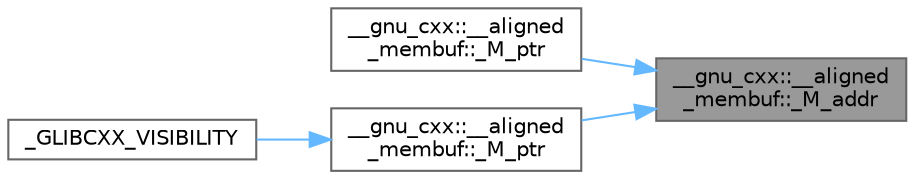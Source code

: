 digraph "__gnu_cxx::__aligned_membuf::_M_addr"
{
 // LATEX_PDF_SIZE
  bgcolor="transparent";
  edge [fontname=Helvetica,fontsize=10,labelfontname=Helvetica,labelfontsize=10];
  node [fontname=Helvetica,fontsize=10,shape=box,height=0.2,width=0.4];
  rankdir="RL";
  Node1 [id="Node000001",label="__gnu_cxx::__aligned\l_membuf::_M_addr",height=0.2,width=0.4,color="gray40", fillcolor="grey60", style="filled", fontcolor="black",tooltip=" "];
  Node1 -> Node2 [id="edge7_Node000001_Node000002",dir="back",color="steelblue1",style="solid",tooltip=" "];
  Node2 [id="Node000002",label="__gnu_cxx::__aligned\l_membuf::_M_ptr",height=0.2,width=0.4,color="grey40", fillcolor="white", style="filled",URL="$struct____gnu__cxx_1_1____aligned__membuf.html#ac39a4feffcecdff27c0e11662603e3d6",tooltip=" "];
  Node1 -> Node3 [id="edge8_Node000001_Node000003",dir="back",color="steelblue1",style="solid",tooltip=" "];
  Node3 [id="Node000003",label="__gnu_cxx::__aligned\l_membuf::_M_ptr",height=0.2,width=0.4,color="grey40", fillcolor="white", style="filled",URL="$struct____gnu__cxx_1_1____aligned__membuf.html#a3434c6ec6478f76db116927a26c4fec9",tooltip=" "];
  Node3 -> Node4 [id="edge9_Node000003_Node000004",dir="back",color="steelblue1",style="solid",tooltip=" "];
  Node4 [id="Node000004",label="_GLIBCXX_VISIBILITY",height=0.2,width=0.4,color="grey40", fillcolor="white", style="filled",URL="$_classes_2lib_2include_2c_09_09_2bits_2stl__list_8h.html#a544d74b2d5d0dd2197f5fd6f02691de0",tooltip=" "];
}
